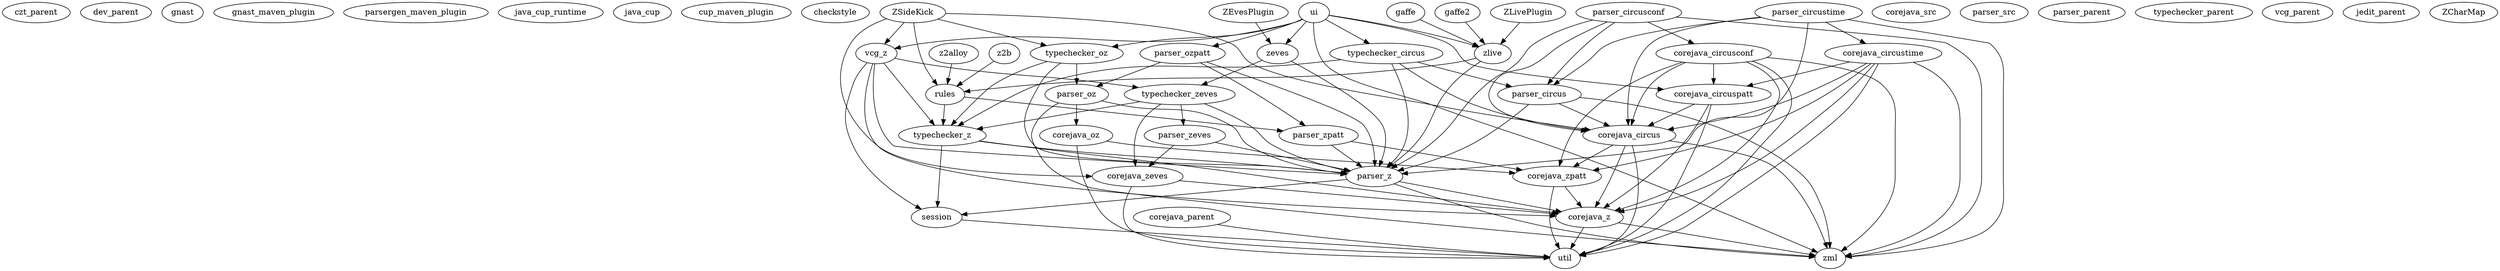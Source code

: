 digraph {
	czt_parent -> {}
	dev_parent -> {}
	gnast -> {}
	gnast_maven_plugin -> {}
	parsergen_maven_plugin -> {}
	java_cup_runtime -> {}
	java_cup -> {}
	cup_maven_plugin -> {}
	checkstyle -> {}
	zml -> {}
	util -> {}
	session -> { util }
	corejava_src -> {}
	corejava_parent -> { util }
	corejava_z -> { zml  util }
	corejava_zpatt -> { corejava_z  util }
	corejava_zeves -> { corejava_z  util }
	corejava_oz -> { corejava_zpatt  util }
	corejava_circus -> { corejava_zpatt  corejava_z  zml  util }
	corejava_circuspatt -> { corejava_circus  corejava_z  util }
	corejava_circustime -> { corejava_circus  corejava_circuspatt  corejava_zpatt  corejava_z  zml  util }
	corejava_circusconf -> { corejava_circus  corejava_circuspatt  corejava_zpatt  corejava_z  zml  util }
	parser_src -> {}
	parser_parent -> {}
	parser_z -> { corejava_z  session  zml }
	parser_zpatt -> { parser_z  parser_z  corejava_zpatt }
	parser_zeves -> { parser_z  parser_z  corejava_zeves }
	parser_oz -> { parser_z  parser_z  zml  corejava_oz }
	parser_ozpatt -> { parser_oz  parser_zpatt  parser_z }
	parser_circus -> { parser_z  parser_z  zml  corejava_circus }
	parser_circustime -> { parser_circus  parser_circus  parser_z  parser_z  zml  corejava_circus  corejava_circustime }
	parser_circusconf -> { parser_circus  parser_circus  parser_z  parser_z  zml  corejava_circus  corejava_circusconf }
	typechecker_parent -> {}
	typechecker_z -> { corejava_z  parser_z  session  parser_z }
	typechecker_zeves -> { corejava_zeves  parser_zeves  typechecker_z  parser_z  typechecker_z  parser_zeves }
	typechecker_oz -> { parser_oz  typechecker_z  parser_z  typechecker_z }
	typechecker_circus -> { corejava_circus  parser_circus  typechecker_z  parser_z  typechecker_z }
	rules -> { parser_zpatt  typechecker_z  typechecker_z }
	zlive -> { parser_z  rules }
	gaffe -> { zlive }
	gaffe2 -> { zlive }
	vcg_parent -> {}
	vcg_z -> { corejava_z  parser_z  parser_z  typechecker_z  session  typechecker_zeves }
	z2b -> { rules }
	z2alloy -> { rules }
	zeves -> { typechecker_zeves  parser_z }
	ui -> { zeves  zlive  typechecker_oz  typechecker_circus  parser_ozpatt  vcg_z  corejava_circuspatt  zml }
	jedit_parent -> {}
	ZSideKick -> { corejava_circus  corejava_zeves  rules  typechecker_oz  vcg_z }
	ZCharMap -> {}
	ZLivePlugin -> { zlive }
	ZEvesPlugin -> { zeves }
}
